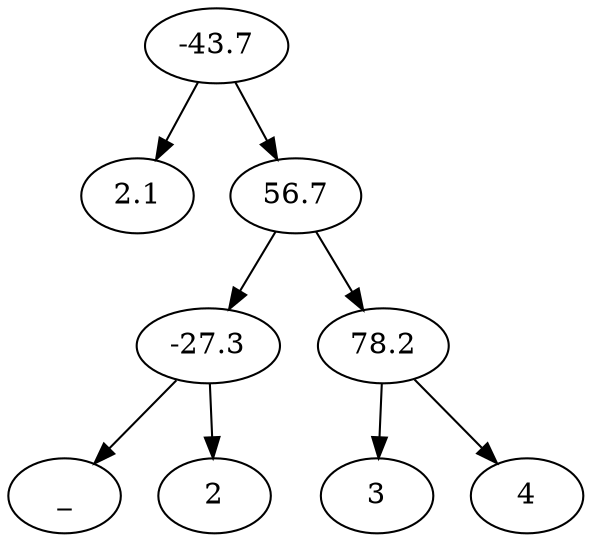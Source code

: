 digraph BinaryTree { 
 

"1" [label="-43.7"];
"2" [label="2.1"];
"3" [label="56.7"];
"1" -> "2";
"1" -> "3";
"4" [label="-27.3"];
"5" [label="78.2"];
"3" -> "4";
"3" -> "5";
"6" [label="_"];
"7" [label="2"];
"4" -> "6";
"4" -> "7";
"8" [label="3"];
"9" [label="4"];
"5" -> "8";
"5" -> "9";
}
